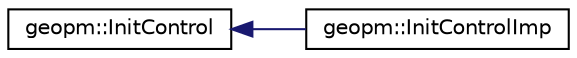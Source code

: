 digraph "Graphical Class Hierarchy"
{
 // LATEX_PDF_SIZE
  edge [fontname="Helvetica",fontsize="10",labelfontname="Helvetica",labelfontsize="10"];
  node [fontname="Helvetica",fontsize="10",shape=record];
  rankdir="LR";
  Node0 [label="geopm::InitControl",height=0.2,width=0.4,color="black", fillcolor="white", style="filled",URL="$classgeopm_1_1_init_control.html",tooltip=" "];
  Node0 -> Node1 [dir="back",color="midnightblue",fontsize="10",style="solid",fontname="Helvetica"];
  Node1 [label="geopm::InitControlImp",height=0.2,width=0.4,color="black", fillcolor="white", style="filled",URL="$classgeopm_1_1_init_control_imp.html",tooltip=" "];
}
